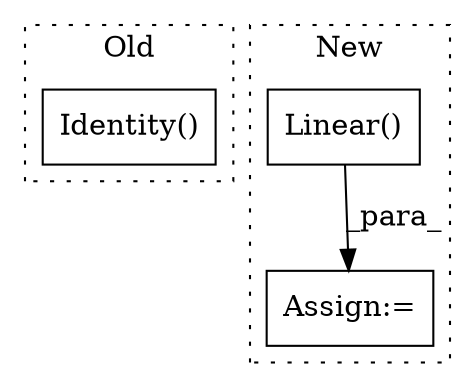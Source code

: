 digraph G {
subgraph cluster0 {
1 [label="Identity()" a="75" s="29173" l="13" shape="box"];
label = "Old";
style="dotted";
}
subgraph cluster1 {
2 [label="Linear()" a="75" s="27389,27449" l="10,1" shape="box"];
3 [label="Assign:=" a="68" s="27249" l="3" shape="box"];
label = "New";
style="dotted";
}
2 -> 3 [label="_para_"];
}